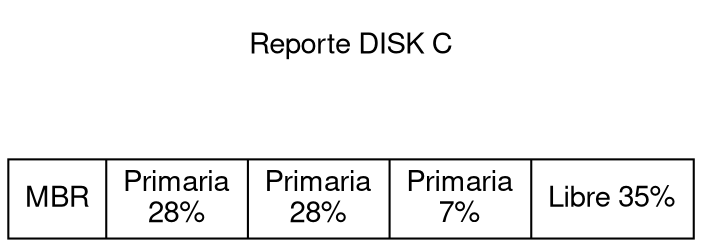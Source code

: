 
		digraph G {
 			fontname="Helvetica,Arial,sans-serif"
			node [fontname="Helvetica,Arial,sans-serif"]
			edge [fontname="Helvetica,Arial,sans-serif"]
			concentrate=True;
			rankdir=TB;
			node [shape=record];

			title [label="Reporte DISK C" shape=plaintext fontname="Helvetica,Arial,sans-serif"];

  			dsk[label="
				{MBR}|Primaria\n28%|Primaria\n28%|Primaria\n7%|Libre 35%}
				}
			"];
			
			title -> dsk [style=invis];
		}